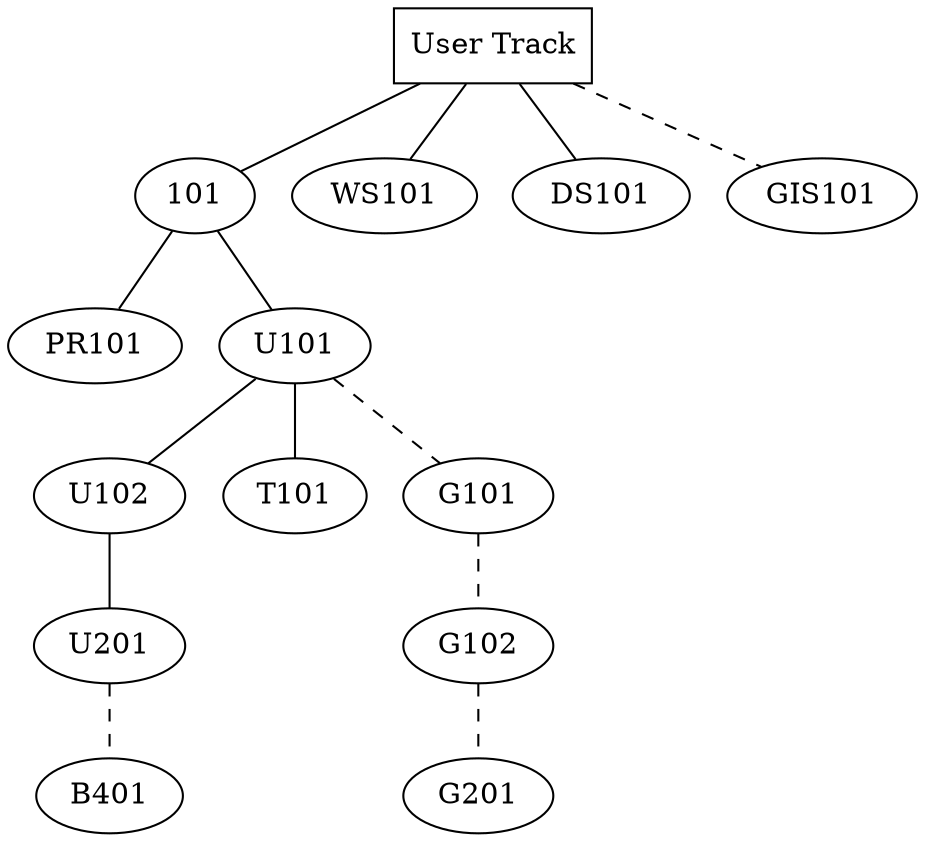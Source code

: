 graph g {
	# nodes.doth
	
	g [label="User Track", shape="rectangle"];
	g -- 101;
	101 -- PR101;
	101 -- U101;
	U101 -- U102;
	U102 -- U201;
	U101 -- T101;
	g -- WS101;
	g -- DS101;

	U201 -- B401 [style="dashed"];

	U101 -- G101 [style="dashed"];
	G101 -- G102 [style="dashed"];
	G102 -- G201 [style="dashed"];

	g -- GIS101 [style="dashed"];
}